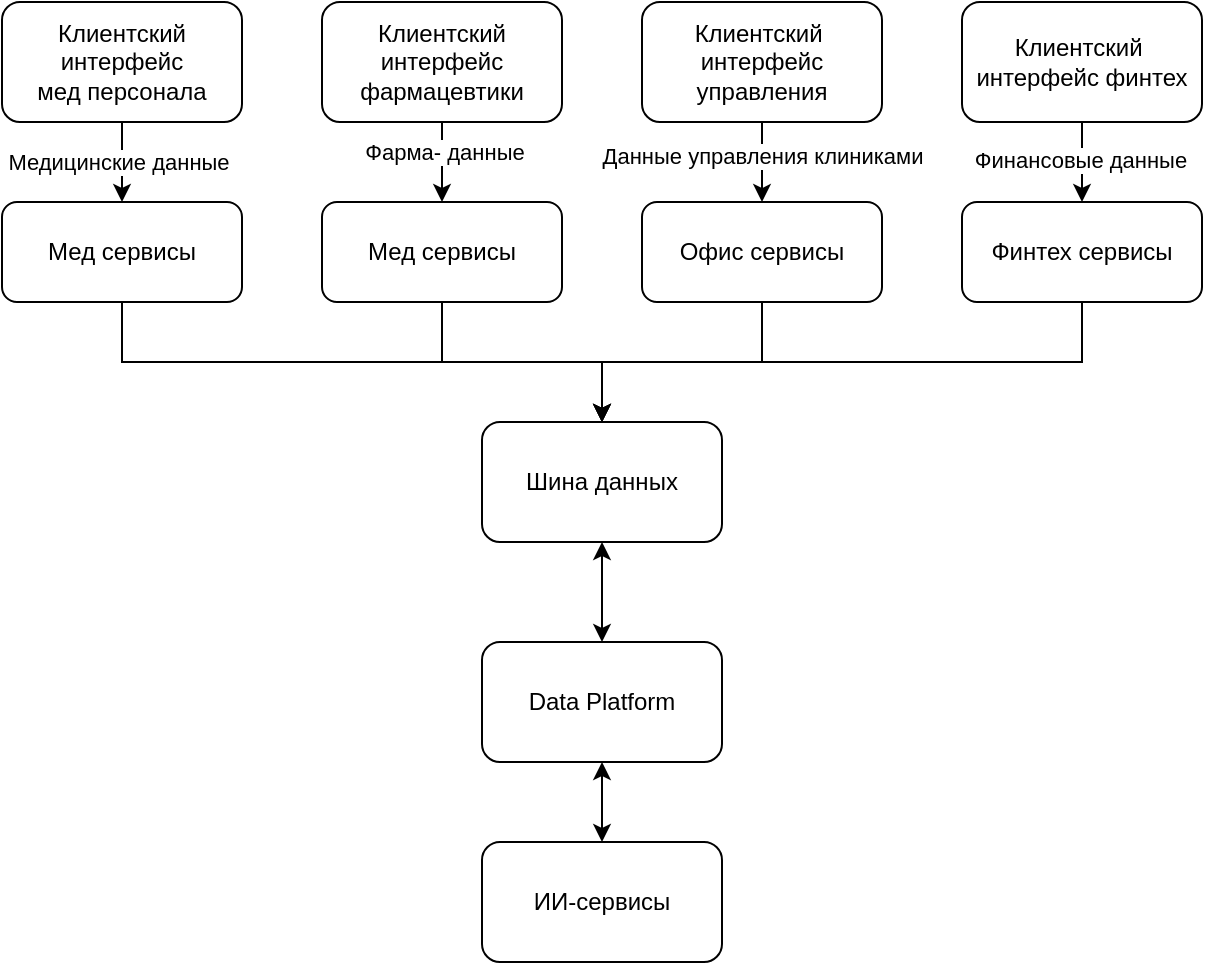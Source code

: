 <mxfile version="26.0.4">
  <diagram name="Страница — 1" id="1Wa_6sw6Y9wKjXT64YOc">
    <mxGraphModel dx="1383" dy="845" grid="1" gridSize="10" guides="1" tooltips="1" connect="1" arrows="1" fold="1" page="1" pageScale="1" pageWidth="827" pageHeight="1169" math="0" shadow="0">
      <root>
        <mxCell id="0" />
        <mxCell id="1" parent="0" />
        <mxCell id="Og3Y2YEb2nvqTPrRCJNT-1" value="Клиентский интерфейс&lt;div&gt;мед персонала&lt;/div&gt;" style="rounded=1;whiteSpace=wrap;html=1;" parent="1" vertex="1">
          <mxGeometry x="80" y="80" width="120" height="60" as="geometry" />
        </mxCell>
        <mxCell id="xrXuO_bstqBrrl2TlyDb-9" style="edgeStyle=orthogonalEdgeStyle;rounded=0;orthogonalLoop=1;jettySize=auto;html=1;" edge="1" parent="1" source="Og3Y2YEb2nvqTPrRCJNT-2" target="xrXuO_bstqBrrl2TlyDb-8">
          <mxGeometry relative="1" as="geometry" />
        </mxCell>
        <mxCell id="xrXuO_bstqBrrl2TlyDb-10" value="Фарма- данные" style="edgeLabel;html=1;align=center;verticalAlign=middle;resizable=0;points=[];" vertex="1" connectable="0" parent="xrXuO_bstqBrrl2TlyDb-9">
          <mxGeometry x="-0.238" y="1" relative="1" as="geometry">
            <mxPoint as="offset" />
          </mxGeometry>
        </mxCell>
        <mxCell id="Og3Y2YEb2nvqTPrRCJNT-2" value="Клиентский интерфейс&lt;div&gt;фармацевтики&lt;/div&gt;" style="rounded=1;whiteSpace=wrap;html=1;" parent="1" vertex="1">
          <mxGeometry x="240" y="80" width="120" height="60" as="geometry" />
        </mxCell>
        <mxCell id="xrXuO_bstqBrrl2TlyDb-14" style="edgeStyle=orthogonalEdgeStyle;rounded=0;orthogonalLoop=1;jettySize=auto;html=1;" edge="1" parent="1" source="Og3Y2YEb2nvqTPrRCJNT-3" target="xrXuO_bstqBrrl2TlyDb-13">
          <mxGeometry relative="1" as="geometry" />
        </mxCell>
        <mxCell id="xrXuO_bstqBrrl2TlyDb-21" value="Данные управления клиниками" style="edgeLabel;html=1;align=center;verticalAlign=middle;resizable=0;points=[];" vertex="1" connectable="0" parent="xrXuO_bstqBrrl2TlyDb-14">
          <mxGeometry x="-0.156" relative="1" as="geometry">
            <mxPoint as="offset" />
          </mxGeometry>
        </mxCell>
        <mxCell id="Og3Y2YEb2nvqTPrRCJNT-3" value="Клиентский&amp;nbsp;&lt;div&gt;интерфейс управления&lt;/div&gt;" style="rounded=1;whiteSpace=wrap;html=1;" parent="1" vertex="1">
          <mxGeometry x="400" y="80" width="120" height="60" as="geometry" />
        </mxCell>
        <mxCell id="Og3Y2YEb2nvqTPrRCJNT-5" value="Шина данных" style="rounded=1;whiteSpace=wrap;html=1;" parent="1" vertex="1">
          <mxGeometry x="320" y="290" width="120" height="60" as="geometry" />
        </mxCell>
        <mxCell id="xrXuO_bstqBrrl2TlyDb-24" value="" style="edgeStyle=orthogonalEdgeStyle;rounded=0;orthogonalLoop=1;jettySize=auto;html=1;startArrow=classic;startFill=1;" edge="1" parent="1" source="Og3Y2YEb2nvqTPrRCJNT-6" target="Og3Y2YEb2nvqTPrRCJNT-5">
          <mxGeometry relative="1" as="geometry" />
        </mxCell>
        <mxCell id="Og3Y2YEb2nvqTPrRCJNT-6" value="Data Platform" style="rounded=1;whiteSpace=wrap;html=1;" parent="1" vertex="1">
          <mxGeometry x="320" y="400" width="120" height="60" as="geometry" />
        </mxCell>
        <mxCell id="xrXuO_bstqBrrl2TlyDb-6" style="edgeStyle=orthogonalEdgeStyle;rounded=0;orthogonalLoop=1;jettySize=auto;html=1;entryX=0.5;entryY=0;entryDx=0;entryDy=0;exitX=0.5;exitY=1;exitDx=0;exitDy=0;" edge="1" parent="1" source="xrXuO_bstqBrrl2TlyDb-1" target="Og3Y2YEb2nvqTPrRCJNT-5">
          <mxGeometry relative="1" as="geometry">
            <Array as="points">
              <mxPoint x="140" y="260" />
              <mxPoint x="380" y="260" />
            </Array>
          </mxGeometry>
        </mxCell>
        <mxCell id="xrXuO_bstqBrrl2TlyDb-1" value="Мед сервисы" style="rounded=1;whiteSpace=wrap;html=1;" vertex="1" parent="1">
          <mxGeometry x="80" y="180" width="120" height="50" as="geometry" />
        </mxCell>
        <mxCell id="xrXuO_bstqBrrl2TlyDb-2" style="edgeStyle=orthogonalEdgeStyle;rounded=0;orthogonalLoop=1;jettySize=auto;html=1;entryX=0.5;entryY=0;entryDx=0;entryDy=0;" edge="1" parent="1" source="Og3Y2YEb2nvqTPrRCJNT-1" target="xrXuO_bstqBrrl2TlyDb-1">
          <mxGeometry relative="1" as="geometry" />
        </mxCell>
        <mxCell id="xrXuO_bstqBrrl2TlyDb-7" value="Медицинские данные" style="edgeLabel;html=1;align=center;verticalAlign=middle;resizable=0;points=[];" vertex="1" connectable="0" parent="xrXuO_bstqBrrl2TlyDb-2">
          <mxGeometry x="0.004" y="-2" relative="1" as="geometry">
            <mxPoint as="offset" />
          </mxGeometry>
        </mxCell>
        <mxCell id="xrXuO_bstqBrrl2TlyDb-4" style="edgeStyle=orthogonalEdgeStyle;rounded=0;orthogonalLoop=1;jettySize=auto;html=1;exitX=0.5;exitY=1;exitDx=0;exitDy=0;" edge="1" parent="1" source="Og3Y2YEb2nvqTPrRCJNT-3" target="Og3Y2YEb2nvqTPrRCJNT-3">
          <mxGeometry relative="1" as="geometry" />
        </mxCell>
        <mxCell id="xrXuO_bstqBrrl2TlyDb-12" style="edgeStyle=orthogonalEdgeStyle;rounded=0;orthogonalLoop=1;jettySize=auto;html=1;entryX=0.5;entryY=0;entryDx=0;entryDy=0;" edge="1" parent="1" source="xrXuO_bstqBrrl2TlyDb-8" target="Og3Y2YEb2nvqTPrRCJNT-5">
          <mxGeometry relative="1" as="geometry" />
        </mxCell>
        <mxCell id="xrXuO_bstqBrrl2TlyDb-8" value="Мед сервисы" style="rounded=1;whiteSpace=wrap;html=1;" vertex="1" parent="1">
          <mxGeometry x="240" y="180" width="120" height="50" as="geometry" />
        </mxCell>
        <mxCell id="xrXuO_bstqBrrl2TlyDb-15" style="edgeStyle=orthogonalEdgeStyle;rounded=0;orthogonalLoop=1;jettySize=auto;html=1;entryX=0.5;entryY=0;entryDx=0;entryDy=0;" edge="1" parent="1" source="xrXuO_bstqBrrl2TlyDb-13" target="Og3Y2YEb2nvqTPrRCJNT-5">
          <mxGeometry relative="1" as="geometry">
            <Array as="points">
              <mxPoint x="460" y="260" />
              <mxPoint x="380" y="260" />
            </Array>
          </mxGeometry>
        </mxCell>
        <mxCell id="xrXuO_bstqBrrl2TlyDb-13" value="Офис сервисы" style="rounded=1;whiteSpace=wrap;html=1;" vertex="1" parent="1">
          <mxGeometry x="400" y="180" width="120" height="50" as="geometry" />
        </mxCell>
        <mxCell id="xrXuO_bstqBrrl2TlyDb-16" style="edgeStyle=orthogonalEdgeStyle;rounded=0;orthogonalLoop=1;jettySize=auto;html=1;" edge="1" parent="1" source="xrXuO_bstqBrrl2TlyDb-17" target="xrXuO_bstqBrrl2TlyDb-19">
          <mxGeometry relative="1" as="geometry" />
        </mxCell>
        <mxCell id="xrXuO_bstqBrrl2TlyDb-22" value="Финансовые данные" style="edgeLabel;html=1;align=center;verticalAlign=middle;resizable=0;points=[];" vertex="1" connectable="0" parent="xrXuO_bstqBrrl2TlyDb-16">
          <mxGeometry x="-0.054" y="-1" relative="1" as="geometry">
            <mxPoint as="offset" />
          </mxGeometry>
        </mxCell>
        <mxCell id="xrXuO_bstqBrrl2TlyDb-17" value="Клиентский&amp;nbsp;&lt;div&gt;интерфейс финтех&lt;/div&gt;" style="rounded=1;whiteSpace=wrap;html=1;" vertex="1" parent="1">
          <mxGeometry x="560" y="80" width="120" height="60" as="geometry" />
        </mxCell>
        <mxCell id="xrXuO_bstqBrrl2TlyDb-18" style="edgeStyle=orthogonalEdgeStyle;rounded=0;orthogonalLoop=1;jettySize=auto;html=1;exitX=0.5;exitY=1;exitDx=0;exitDy=0;" edge="1" parent="1" source="xrXuO_bstqBrrl2TlyDb-17" target="xrXuO_bstqBrrl2TlyDb-17">
          <mxGeometry relative="1" as="geometry" />
        </mxCell>
        <mxCell id="xrXuO_bstqBrrl2TlyDb-20" style="edgeStyle=orthogonalEdgeStyle;rounded=0;orthogonalLoop=1;jettySize=auto;html=1;entryX=0.5;entryY=0;entryDx=0;entryDy=0;" edge="1" parent="1" source="xrXuO_bstqBrrl2TlyDb-19" target="Og3Y2YEb2nvqTPrRCJNT-5">
          <mxGeometry relative="1" as="geometry">
            <Array as="points">
              <mxPoint x="620" y="260" />
              <mxPoint x="380" y="260" />
            </Array>
          </mxGeometry>
        </mxCell>
        <mxCell id="xrXuO_bstqBrrl2TlyDb-19" value="Финтех сервисы" style="rounded=1;whiteSpace=wrap;html=1;" vertex="1" parent="1">
          <mxGeometry x="560" y="180" width="120" height="50" as="geometry" />
        </mxCell>
        <mxCell id="xrXuO_bstqBrrl2TlyDb-27" style="edgeStyle=orthogonalEdgeStyle;rounded=0;orthogonalLoop=1;jettySize=auto;html=1;entryX=0.5;entryY=1;entryDx=0;entryDy=0;startArrow=classic;startFill=1;" edge="1" parent="1" source="xrXuO_bstqBrrl2TlyDb-23" target="Og3Y2YEb2nvqTPrRCJNT-6">
          <mxGeometry relative="1" as="geometry" />
        </mxCell>
        <mxCell id="xrXuO_bstqBrrl2TlyDb-23" value="ИИ-сервисы" style="rounded=1;whiteSpace=wrap;html=1;" vertex="1" parent="1">
          <mxGeometry x="320" y="500" width="120" height="60" as="geometry" />
        </mxCell>
      </root>
    </mxGraphModel>
  </diagram>
</mxfile>
